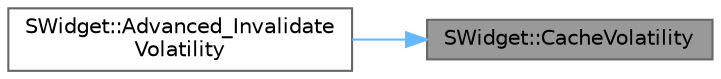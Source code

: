 digraph "SWidget::CacheVolatility"
{
 // INTERACTIVE_SVG=YES
 // LATEX_PDF_SIZE
  bgcolor="transparent";
  edge [fontname=Helvetica,fontsize=10,labelfontname=Helvetica,labelfontsize=10];
  node [fontname=Helvetica,fontsize=10,shape=box,height=0.2,width=0.4];
  rankdir="RL";
  Node1 [id="Node000001",label="SWidget::CacheVolatility",height=0.2,width=0.4,color="gray40", fillcolor="grey60", style="filled", fontcolor="black",tooltip="Recalculates volatility of the widget and caches the result."];
  Node1 -> Node2 [id="edge1_Node000001_Node000002",dir="back",color="steelblue1",style="solid",tooltip=" "];
  Node2 [id="Node000002",label="SWidget::Advanced_Invalidate\lVolatility",height=0.2,width=0.4,color="grey40", fillcolor="white", style="filled",URL="$dd/de2/classSWidget.html#a0cdcc6c7bfb1363d3478ea174591668f",tooltip="Recalculates and caches volatility and returns 'true' if the volatility changed."];
}
